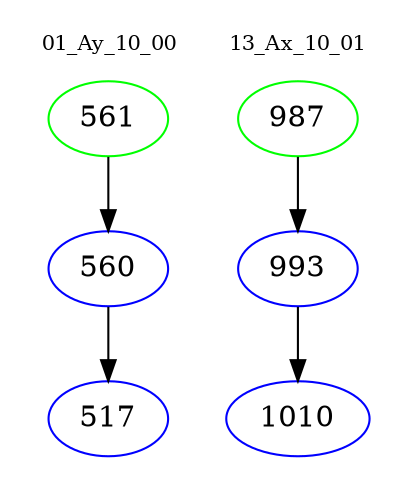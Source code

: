 digraph{
subgraph cluster_0 {
color = white
label = "01_Ay_10_00";
fontsize=10;
T0_561 [label="561", color="green"]
T0_561 -> T0_560 [color="black"]
T0_560 [label="560", color="blue"]
T0_560 -> T0_517 [color="black"]
T0_517 [label="517", color="blue"]
}
subgraph cluster_1 {
color = white
label = "13_Ax_10_01";
fontsize=10;
T1_987 [label="987", color="green"]
T1_987 -> T1_993 [color="black"]
T1_993 [label="993", color="blue"]
T1_993 -> T1_1010 [color="black"]
T1_1010 [label="1010", color="blue"]
}
}
